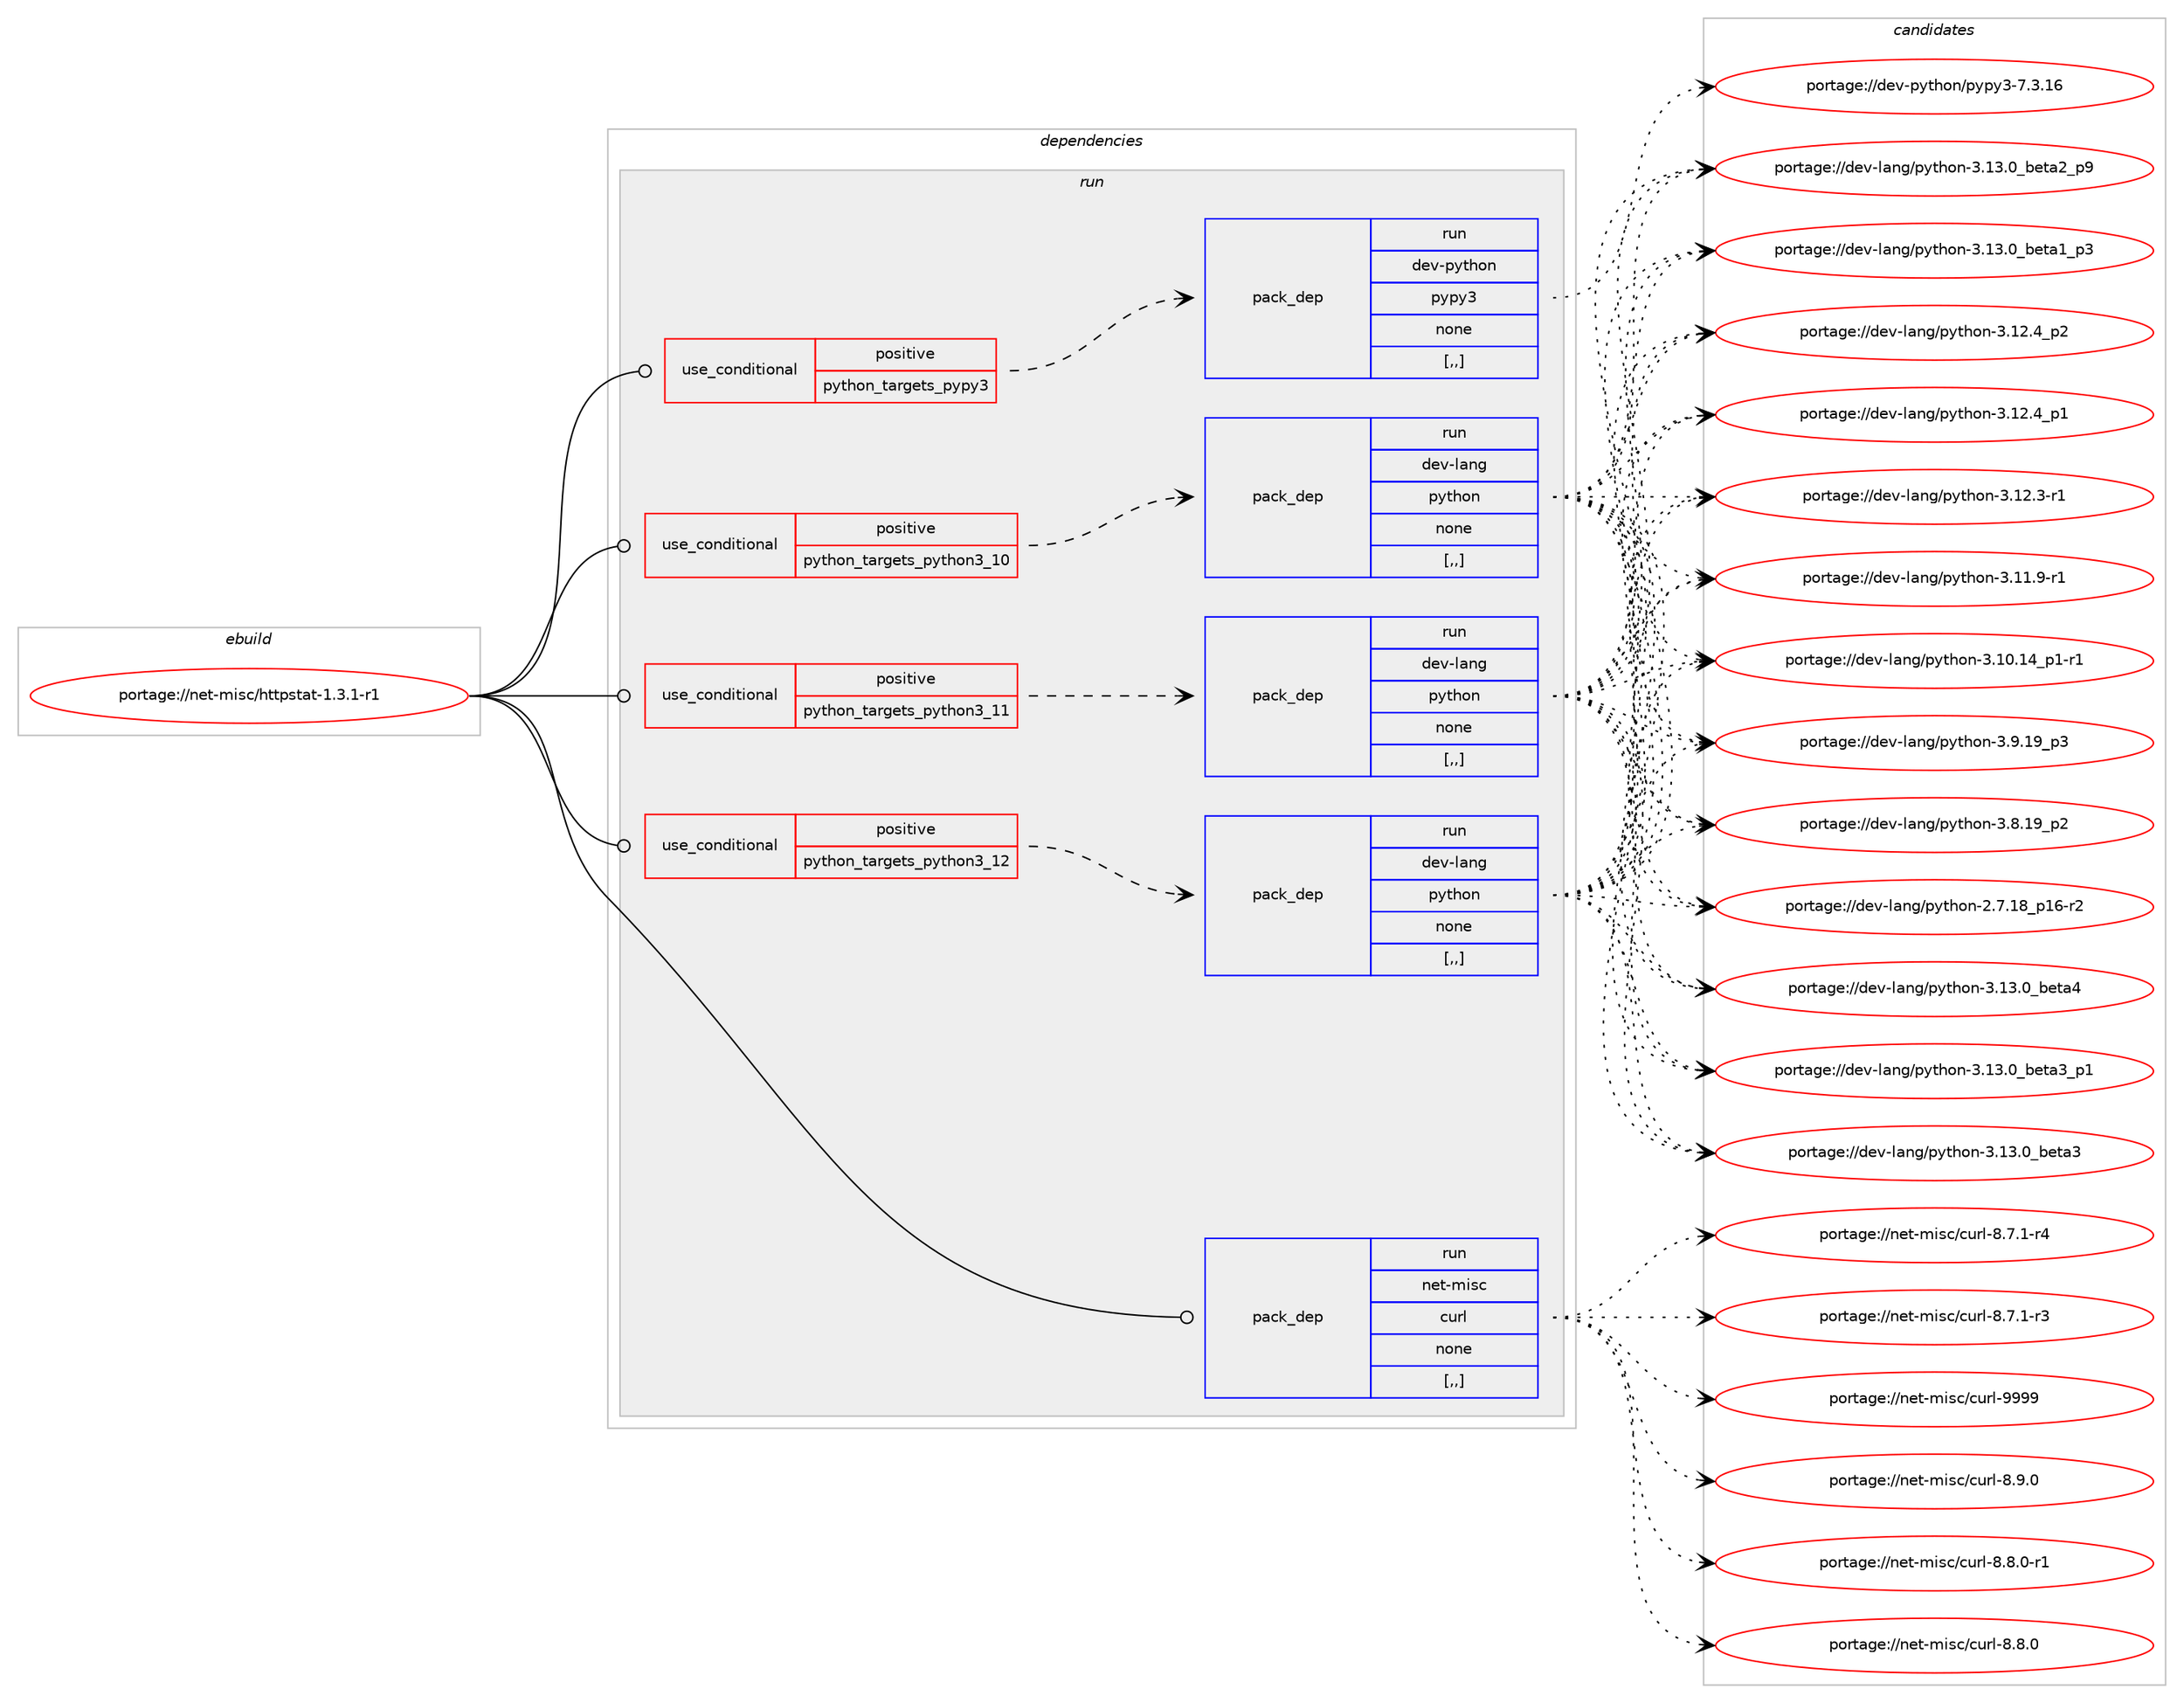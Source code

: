 digraph prolog {

# *************
# Graph options
# *************

newrank=true;
concentrate=true;
compound=true;
graph [rankdir=LR,fontname=Helvetica,fontsize=10,ranksep=1.5];#, ranksep=2.5, nodesep=0.2];
edge  [arrowhead=vee];
node  [fontname=Helvetica,fontsize=10];

# **********
# The ebuild
# **********

subgraph cluster_leftcol {
color=gray;
label=<<i>ebuild</i>>;
id [label="portage://net-misc/httpstat-1.3.1-r1", color=red, width=4, href="../net-misc/httpstat-1.3.1-r1.svg"];
}

# ****************
# The dependencies
# ****************

subgraph cluster_midcol {
color=gray;
label=<<i>dependencies</i>>;
subgraph cluster_compile {
fillcolor="#eeeeee";
style=filled;
label=<<i>compile</i>>;
}
subgraph cluster_compileandrun {
fillcolor="#eeeeee";
style=filled;
label=<<i>compile and run</i>>;
}
subgraph cluster_run {
fillcolor="#eeeeee";
style=filled;
label=<<i>run</i>>;
subgraph cond97607 {
dependency370924 [label=<<TABLE BORDER="0" CELLBORDER="1" CELLSPACING="0" CELLPADDING="4"><TR><TD ROWSPAN="3" CELLPADDING="10">use_conditional</TD></TR><TR><TD>positive</TD></TR><TR><TD>python_targets_pypy3</TD></TR></TABLE>>, shape=none, color=red];
subgraph pack270655 {
dependency370925 [label=<<TABLE BORDER="0" CELLBORDER="1" CELLSPACING="0" CELLPADDING="4" WIDTH="220"><TR><TD ROWSPAN="6" CELLPADDING="30">pack_dep</TD></TR><TR><TD WIDTH="110">run</TD></TR><TR><TD>dev-python</TD></TR><TR><TD>pypy3</TD></TR><TR><TD>none</TD></TR><TR><TD>[,,]</TD></TR></TABLE>>, shape=none, color=blue];
}
dependency370924:e -> dependency370925:w [weight=20,style="dashed",arrowhead="vee"];
}
id:e -> dependency370924:w [weight=20,style="solid",arrowhead="odot"];
subgraph cond97608 {
dependency370926 [label=<<TABLE BORDER="0" CELLBORDER="1" CELLSPACING="0" CELLPADDING="4"><TR><TD ROWSPAN="3" CELLPADDING="10">use_conditional</TD></TR><TR><TD>positive</TD></TR><TR><TD>python_targets_python3_10</TD></TR></TABLE>>, shape=none, color=red];
subgraph pack270656 {
dependency370927 [label=<<TABLE BORDER="0" CELLBORDER="1" CELLSPACING="0" CELLPADDING="4" WIDTH="220"><TR><TD ROWSPAN="6" CELLPADDING="30">pack_dep</TD></TR><TR><TD WIDTH="110">run</TD></TR><TR><TD>dev-lang</TD></TR><TR><TD>python</TD></TR><TR><TD>none</TD></TR><TR><TD>[,,]</TD></TR></TABLE>>, shape=none, color=blue];
}
dependency370926:e -> dependency370927:w [weight=20,style="dashed",arrowhead="vee"];
}
id:e -> dependency370926:w [weight=20,style="solid",arrowhead="odot"];
subgraph cond97609 {
dependency370928 [label=<<TABLE BORDER="0" CELLBORDER="1" CELLSPACING="0" CELLPADDING="4"><TR><TD ROWSPAN="3" CELLPADDING="10">use_conditional</TD></TR><TR><TD>positive</TD></TR><TR><TD>python_targets_python3_11</TD></TR></TABLE>>, shape=none, color=red];
subgraph pack270657 {
dependency370929 [label=<<TABLE BORDER="0" CELLBORDER="1" CELLSPACING="0" CELLPADDING="4" WIDTH="220"><TR><TD ROWSPAN="6" CELLPADDING="30">pack_dep</TD></TR><TR><TD WIDTH="110">run</TD></TR><TR><TD>dev-lang</TD></TR><TR><TD>python</TD></TR><TR><TD>none</TD></TR><TR><TD>[,,]</TD></TR></TABLE>>, shape=none, color=blue];
}
dependency370928:e -> dependency370929:w [weight=20,style="dashed",arrowhead="vee"];
}
id:e -> dependency370928:w [weight=20,style="solid",arrowhead="odot"];
subgraph cond97610 {
dependency370930 [label=<<TABLE BORDER="0" CELLBORDER="1" CELLSPACING="0" CELLPADDING="4"><TR><TD ROWSPAN="3" CELLPADDING="10">use_conditional</TD></TR><TR><TD>positive</TD></TR><TR><TD>python_targets_python3_12</TD></TR></TABLE>>, shape=none, color=red];
subgraph pack270658 {
dependency370931 [label=<<TABLE BORDER="0" CELLBORDER="1" CELLSPACING="0" CELLPADDING="4" WIDTH="220"><TR><TD ROWSPAN="6" CELLPADDING="30">pack_dep</TD></TR><TR><TD WIDTH="110">run</TD></TR><TR><TD>dev-lang</TD></TR><TR><TD>python</TD></TR><TR><TD>none</TD></TR><TR><TD>[,,]</TD></TR></TABLE>>, shape=none, color=blue];
}
dependency370930:e -> dependency370931:w [weight=20,style="dashed",arrowhead="vee"];
}
id:e -> dependency370930:w [weight=20,style="solid",arrowhead="odot"];
subgraph pack270659 {
dependency370932 [label=<<TABLE BORDER="0" CELLBORDER="1" CELLSPACING="0" CELLPADDING="4" WIDTH="220"><TR><TD ROWSPAN="6" CELLPADDING="30">pack_dep</TD></TR><TR><TD WIDTH="110">run</TD></TR><TR><TD>net-misc</TD></TR><TR><TD>curl</TD></TR><TR><TD>none</TD></TR><TR><TD>[,,]</TD></TR></TABLE>>, shape=none, color=blue];
}
id:e -> dependency370932:w [weight=20,style="solid",arrowhead="odot"];
}
}

# **************
# The candidates
# **************

subgraph cluster_choices {
rank=same;
color=gray;
label=<<i>candidates</i>>;

subgraph choice270655 {
color=black;
nodesep=1;
choice10010111845112121116104111110471121211121215145554651464954 [label="portage://dev-python/pypy3-7.3.16", color=red, width=4,href="../dev-python/pypy3-7.3.16.svg"];
dependency370925:e -> choice10010111845112121116104111110471121211121215145554651464954:w [style=dotted,weight="100"];
}
subgraph choice270656 {
color=black;
nodesep=1;
choice1001011184510897110103471121211161041111104551464951464895981011169752 [label="portage://dev-lang/python-3.13.0_beta4", color=red, width=4,href="../dev-lang/python-3.13.0_beta4.svg"];
choice10010111845108971101034711212111610411111045514649514648959810111697519511249 [label="portage://dev-lang/python-3.13.0_beta3_p1", color=red, width=4,href="../dev-lang/python-3.13.0_beta3_p1.svg"];
choice1001011184510897110103471121211161041111104551464951464895981011169751 [label="portage://dev-lang/python-3.13.0_beta3", color=red, width=4,href="../dev-lang/python-3.13.0_beta3.svg"];
choice10010111845108971101034711212111610411111045514649514648959810111697509511257 [label="portage://dev-lang/python-3.13.0_beta2_p9", color=red, width=4,href="../dev-lang/python-3.13.0_beta2_p9.svg"];
choice10010111845108971101034711212111610411111045514649514648959810111697499511251 [label="portage://dev-lang/python-3.13.0_beta1_p3", color=red, width=4,href="../dev-lang/python-3.13.0_beta1_p3.svg"];
choice100101118451089711010347112121116104111110455146495046529511250 [label="portage://dev-lang/python-3.12.4_p2", color=red, width=4,href="../dev-lang/python-3.12.4_p2.svg"];
choice100101118451089711010347112121116104111110455146495046529511249 [label="portage://dev-lang/python-3.12.4_p1", color=red, width=4,href="../dev-lang/python-3.12.4_p1.svg"];
choice100101118451089711010347112121116104111110455146495046514511449 [label="portage://dev-lang/python-3.12.3-r1", color=red, width=4,href="../dev-lang/python-3.12.3-r1.svg"];
choice100101118451089711010347112121116104111110455146494946574511449 [label="portage://dev-lang/python-3.11.9-r1", color=red, width=4,href="../dev-lang/python-3.11.9-r1.svg"];
choice100101118451089711010347112121116104111110455146494846495295112494511449 [label="portage://dev-lang/python-3.10.14_p1-r1", color=red, width=4,href="../dev-lang/python-3.10.14_p1-r1.svg"];
choice100101118451089711010347112121116104111110455146574649579511251 [label="portage://dev-lang/python-3.9.19_p3", color=red, width=4,href="../dev-lang/python-3.9.19_p3.svg"];
choice100101118451089711010347112121116104111110455146564649579511250 [label="portage://dev-lang/python-3.8.19_p2", color=red, width=4,href="../dev-lang/python-3.8.19_p2.svg"];
choice100101118451089711010347112121116104111110455046554649569511249544511450 [label="portage://dev-lang/python-2.7.18_p16-r2", color=red, width=4,href="../dev-lang/python-2.7.18_p16-r2.svg"];
dependency370927:e -> choice1001011184510897110103471121211161041111104551464951464895981011169752:w [style=dotted,weight="100"];
dependency370927:e -> choice10010111845108971101034711212111610411111045514649514648959810111697519511249:w [style=dotted,weight="100"];
dependency370927:e -> choice1001011184510897110103471121211161041111104551464951464895981011169751:w [style=dotted,weight="100"];
dependency370927:e -> choice10010111845108971101034711212111610411111045514649514648959810111697509511257:w [style=dotted,weight="100"];
dependency370927:e -> choice10010111845108971101034711212111610411111045514649514648959810111697499511251:w [style=dotted,weight="100"];
dependency370927:e -> choice100101118451089711010347112121116104111110455146495046529511250:w [style=dotted,weight="100"];
dependency370927:e -> choice100101118451089711010347112121116104111110455146495046529511249:w [style=dotted,weight="100"];
dependency370927:e -> choice100101118451089711010347112121116104111110455146495046514511449:w [style=dotted,weight="100"];
dependency370927:e -> choice100101118451089711010347112121116104111110455146494946574511449:w [style=dotted,weight="100"];
dependency370927:e -> choice100101118451089711010347112121116104111110455146494846495295112494511449:w [style=dotted,weight="100"];
dependency370927:e -> choice100101118451089711010347112121116104111110455146574649579511251:w [style=dotted,weight="100"];
dependency370927:e -> choice100101118451089711010347112121116104111110455146564649579511250:w [style=dotted,weight="100"];
dependency370927:e -> choice100101118451089711010347112121116104111110455046554649569511249544511450:w [style=dotted,weight="100"];
}
subgraph choice270657 {
color=black;
nodesep=1;
choice1001011184510897110103471121211161041111104551464951464895981011169752 [label="portage://dev-lang/python-3.13.0_beta4", color=red, width=4,href="../dev-lang/python-3.13.0_beta4.svg"];
choice10010111845108971101034711212111610411111045514649514648959810111697519511249 [label="portage://dev-lang/python-3.13.0_beta3_p1", color=red, width=4,href="../dev-lang/python-3.13.0_beta3_p1.svg"];
choice1001011184510897110103471121211161041111104551464951464895981011169751 [label="portage://dev-lang/python-3.13.0_beta3", color=red, width=4,href="../dev-lang/python-3.13.0_beta3.svg"];
choice10010111845108971101034711212111610411111045514649514648959810111697509511257 [label="portage://dev-lang/python-3.13.0_beta2_p9", color=red, width=4,href="../dev-lang/python-3.13.0_beta2_p9.svg"];
choice10010111845108971101034711212111610411111045514649514648959810111697499511251 [label="portage://dev-lang/python-3.13.0_beta1_p3", color=red, width=4,href="../dev-lang/python-3.13.0_beta1_p3.svg"];
choice100101118451089711010347112121116104111110455146495046529511250 [label="portage://dev-lang/python-3.12.4_p2", color=red, width=4,href="../dev-lang/python-3.12.4_p2.svg"];
choice100101118451089711010347112121116104111110455146495046529511249 [label="portage://dev-lang/python-3.12.4_p1", color=red, width=4,href="../dev-lang/python-3.12.4_p1.svg"];
choice100101118451089711010347112121116104111110455146495046514511449 [label="portage://dev-lang/python-3.12.3-r1", color=red, width=4,href="../dev-lang/python-3.12.3-r1.svg"];
choice100101118451089711010347112121116104111110455146494946574511449 [label="portage://dev-lang/python-3.11.9-r1", color=red, width=4,href="../dev-lang/python-3.11.9-r1.svg"];
choice100101118451089711010347112121116104111110455146494846495295112494511449 [label="portage://dev-lang/python-3.10.14_p1-r1", color=red, width=4,href="../dev-lang/python-3.10.14_p1-r1.svg"];
choice100101118451089711010347112121116104111110455146574649579511251 [label="portage://dev-lang/python-3.9.19_p3", color=red, width=4,href="../dev-lang/python-3.9.19_p3.svg"];
choice100101118451089711010347112121116104111110455146564649579511250 [label="portage://dev-lang/python-3.8.19_p2", color=red, width=4,href="../dev-lang/python-3.8.19_p2.svg"];
choice100101118451089711010347112121116104111110455046554649569511249544511450 [label="portage://dev-lang/python-2.7.18_p16-r2", color=red, width=4,href="../dev-lang/python-2.7.18_p16-r2.svg"];
dependency370929:e -> choice1001011184510897110103471121211161041111104551464951464895981011169752:w [style=dotted,weight="100"];
dependency370929:e -> choice10010111845108971101034711212111610411111045514649514648959810111697519511249:w [style=dotted,weight="100"];
dependency370929:e -> choice1001011184510897110103471121211161041111104551464951464895981011169751:w [style=dotted,weight="100"];
dependency370929:e -> choice10010111845108971101034711212111610411111045514649514648959810111697509511257:w [style=dotted,weight="100"];
dependency370929:e -> choice10010111845108971101034711212111610411111045514649514648959810111697499511251:w [style=dotted,weight="100"];
dependency370929:e -> choice100101118451089711010347112121116104111110455146495046529511250:w [style=dotted,weight="100"];
dependency370929:e -> choice100101118451089711010347112121116104111110455146495046529511249:w [style=dotted,weight="100"];
dependency370929:e -> choice100101118451089711010347112121116104111110455146495046514511449:w [style=dotted,weight="100"];
dependency370929:e -> choice100101118451089711010347112121116104111110455146494946574511449:w [style=dotted,weight="100"];
dependency370929:e -> choice100101118451089711010347112121116104111110455146494846495295112494511449:w [style=dotted,weight="100"];
dependency370929:e -> choice100101118451089711010347112121116104111110455146574649579511251:w [style=dotted,weight="100"];
dependency370929:e -> choice100101118451089711010347112121116104111110455146564649579511250:w [style=dotted,weight="100"];
dependency370929:e -> choice100101118451089711010347112121116104111110455046554649569511249544511450:w [style=dotted,weight="100"];
}
subgraph choice270658 {
color=black;
nodesep=1;
choice1001011184510897110103471121211161041111104551464951464895981011169752 [label="portage://dev-lang/python-3.13.0_beta4", color=red, width=4,href="../dev-lang/python-3.13.0_beta4.svg"];
choice10010111845108971101034711212111610411111045514649514648959810111697519511249 [label="portage://dev-lang/python-3.13.0_beta3_p1", color=red, width=4,href="../dev-lang/python-3.13.0_beta3_p1.svg"];
choice1001011184510897110103471121211161041111104551464951464895981011169751 [label="portage://dev-lang/python-3.13.0_beta3", color=red, width=4,href="../dev-lang/python-3.13.0_beta3.svg"];
choice10010111845108971101034711212111610411111045514649514648959810111697509511257 [label="portage://dev-lang/python-3.13.0_beta2_p9", color=red, width=4,href="../dev-lang/python-3.13.0_beta2_p9.svg"];
choice10010111845108971101034711212111610411111045514649514648959810111697499511251 [label="portage://dev-lang/python-3.13.0_beta1_p3", color=red, width=4,href="../dev-lang/python-3.13.0_beta1_p3.svg"];
choice100101118451089711010347112121116104111110455146495046529511250 [label="portage://dev-lang/python-3.12.4_p2", color=red, width=4,href="../dev-lang/python-3.12.4_p2.svg"];
choice100101118451089711010347112121116104111110455146495046529511249 [label="portage://dev-lang/python-3.12.4_p1", color=red, width=4,href="../dev-lang/python-3.12.4_p1.svg"];
choice100101118451089711010347112121116104111110455146495046514511449 [label="portage://dev-lang/python-3.12.3-r1", color=red, width=4,href="../dev-lang/python-3.12.3-r1.svg"];
choice100101118451089711010347112121116104111110455146494946574511449 [label="portage://dev-lang/python-3.11.9-r1", color=red, width=4,href="../dev-lang/python-3.11.9-r1.svg"];
choice100101118451089711010347112121116104111110455146494846495295112494511449 [label="portage://dev-lang/python-3.10.14_p1-r1", color=red, width=4,href="../dev-lang/python-3.10.14_p1-r1.svg"];
choice100101118451089711010347112121116104111110455146574649579511251 [label="portage://dev-lang/python-3.9.19_p3", color=red, width=4,href="../dev-lang/python-3.9.19_p3.svg"];
choice100101118451089711010347112121116104111110455146564649579511250 [label="portage://dev-lang/python-3.8.19_p2", color=red, width=4,href="../dev-lang/python-3.8.19_p2.svg"];
choice100101118451089711010347112121116104111110455046554649569511249544511450 [label="portage://dev-lang/python-2.7.18_p16-r2", color=red, width=4,href="../dev-lang/python-2.7.18_p16-r2.svg"];
dependency370931:e -> choice1001011184510897110103471121211161041111104551464951464895981011169752:w [style=dotted,weight="100"];
dependency370931:e -> choice10010111845108971101034711212111610411111045514649514648959810111697519511249:w [style=dotted,weight="100"];
dependency370931:e -> choice1001011184510897110103471121211161041111104551464951464895981011169751:w [style=dotted,weight="100"];
dependency370931:e -> choice10010111845108971101034711212111610411111045514649514648959810111697509511257:w [style=dotted,weight="100"];
dependency370931:e -> choice10010111845108971101034711212111610411111045514649514648959810111697499511251:w [style=dotted,weight="100"];
dependency370931:e -> choice100101118451089711010347112121116104111110455146495046529511250:w [style=dotted,weight="100"];
dependency370931:e -> choice100101118451089711010347112121116104111110455146495046529511249:w [style=dotted,weight="100"];
dependency370931:e -> choice100101118451089711010347112121116104111110455146495046514511449:w [style=dotted,weight="100"];
dependency370931:e -> choice100101118451089711010347112121116104111110455146494946574511449:w [style=dotted,weight="100"];
dependency370931:e -> choice100101118451089711010347112121116104111110455146494846495295112494511449:w [style=dotted,weight="100"];
dependency370931:e -> choice100101118451089711010347112121116104111110455146574649579511251:w [style=dotted,weight="100"];
dependency370931:e -> choice100101118451089711010347112121116104111110455146564649579511250:w [style=dotted,weight="100"];
dependency370931:e -> choice100101118451089711010347112121116104111110455046554649569511249544511450:w [style=dotted,weight="100"];
}
subgraph choice270659 {
color=black;
nodesep=1;
choice110101116451091051159947991171141084557575757 [label="portage://net-misc/curl-9999", color=red, width=4,href="../net-misc/curl-9999.svg"];
choice11010111645109105115994799117114108455646574648 [label="portage://net-misc/curl-8.9.0", color=red, width=4,href="../net-misc/curl-8.9.0.svg"];
choice110101116451091051159947991171141084556465646484511449 [label="portage://net-misc/curl-8.8.0-r1", color=red, width=4,href="../net-misc/curl-8.8.0-r1.svg"];
choice11010111645109105115994799117114108455646564648 [label="portage://net-misc/curl-8.8.0", color=red, width=4,href="../net-misc/curl-8.8.0.svg"];
choice110101116451091051159947991171141084556465546494511452 [label="portage://net-misc/curl-8.7.1-r4", color=red, width=4,href="../net-misc/curl-8.7.1-r4.svg"];
choice110101116451091051159947991171141084556465546494511451 [label="portage://net-misc/curl-8.7.1-r3", color=red, width=4,href="../net-misc/curl-8.7.1-r3.svg"];
dependency370932:e -> choice110101116451091051159947991171141084557575757:w [style=dotted,weight="100"];
dependency370932:e -> choice11010111645109105115994799117114108455646574648:w [style=dotted,weight="100"];
dependency370932:e -> choice110101116451091051159947991171141084556465646484511449:w [style=dotted,weight="100"];
dependency370932:e -> choice11010111645109105115994799117114108455646564648:w [style=dotted,weight="100"];
dependency370932:e -> choice110101116451091051159947991171141084556465546494511452:w [style=dotted,weight="100"];
dependency370932:e -> choice110101116451091051159947991171141084556465546494511451:w [style=dotted,weight="100"];
}
}

}
